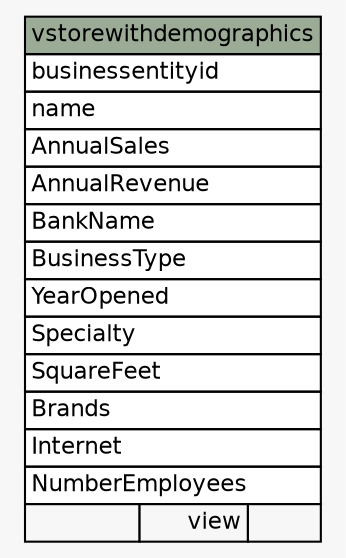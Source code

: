 // dot 2.40.1 on Linux 5.4.0-80-generic
// SchemaSpy rev 590
digraph "vstorewithdemographics" {
  graph [
    rankdir="RL"
    bgcolor="#f7f7f7"
    nodesep="0.18"
    ranksep="0.46"
    fontname="Helvetica"
    fontsize="11"
  ];
  node [
    fontname="Helvetica"
    fontsize="11"
    shape="plaintext"
  ];
  edge [
    arrowsize="0.8"
  ];
  "vstorewithdemographics" [
    label=<
    <TABLE BORDER="0" CELLBORDER="1" CELLSPACING="0" BGCOLOR="#ffffff">
      <TR><TD COLSPAN="3" BGCOLOR="#9bab96" ALIGN="CENTER">vstorewithdemographics</TD></TR>
      <TR><TD PORT="businessentityid" COLSPAN="3" ALIGN="LEFT">businessentityid</TD></TR>
      <TR><TD PORT="name" COLSPAN="3" ALIGN="LEFT">name</TD></TR>
      <TR><TD PORT="AnnualSales" COLSPAN="3" ALIGN="LEFT">AnnualSales</TD></TR>
      <TR><TD PORT="AnnualRevenue" COLSPAN="3" ALIGN="LEFT">AnnualRevenue</TD></TR>
      <TR><TD PORT="BankName" COLSPAN="3" ALIGN="LEFT">BankName</TD></TR>
      <TR><TD PORT="BusinessType" COLSPAN="3" ALIGN="LEFT">BusinessType</TD></TR>
      <TR><TD PORT="YearOpened" COLSPAN="3" ALIGN="LEFT">YearOpened</TD></TR>
      <TR><TD PORT="Specialty" COLSPAN="3" ALIGN="LEFT">Specialty</TD></TR>
      <TR><TD PORT="SquareFeet" COLSPAN="3" ALIGN="LEFT">SquareFeet</TD></TR>
      <TR><TD PORT="Brands" COLSPAN="3" ALIGN="LEFT">Brands</TD></TR>
      <TR><TD PORT="Internet" COLSPAN="3" ALIGN="LEFT">Internet</TD></TR>
      <TR><TD PORT="NumberEmployees" COLSPAN="3" ALIGN="LEFT">NumberEmployees</TD></TR>
      <TR><TD ALIGN="LEFT" BGCOLOR="#f7f7f7">  </TD><TD ALIGN="RIGHT" BGCOLOR="#f7f7f7">view</TD><TD ALIGN="RIGHT" BGCOLOR="#f7f7f7">  </TD></TR>
    </TABLE>>
    URL="tables/vstorewithdemographics.html"
    tooltip="vstorewithdemographics"
  ];
}
